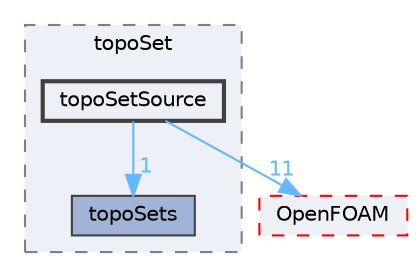 digraph "src/meshTools/topoSet/topoSetSource"
{
 // LATEX_PDF_SIZE
  bgcolor="transparent";
  edge [fontname=Helvetica,fontsize=10,labelfontname=Helvetica,labelfontsize=10];
  node [fontname=Helvetica,fontsize=10,shape=box,height=0.2,width=0.4];
  compound=true
  subgraph clusterdir_53c6f1430167a4cd316d5caa179db9dd {
    graph [ bgcolor="#edf0f7", pencolor="grey50", label="topoSet", fontname=Helvetica,fontsize=10 style="filled,dashed", URL="dir_53c6f1430167a4cd316d5caa179db9dd.html",tooltip=""]
  dir_cf85cbbd7fd849cf972e2760b9b27a5d [label="topoSets", fillcolor="#a2b4d6", color="grey25", style="filled", URL="dir_cf85cbbd7fd849cf972e2760b9b27a5d.html",tooltip=""];
  dir_4b6fbbc959fea3024271902bf3ac20e3 [label="topoSetSource", fillcolor="#edf0f7", color="grey25", style="filled,bold", URL="dir_4b6fbbc959fea3024271902bf3ac20e3.html",tooltip=""];
  }
  dir_c5473ff19b20e6ec4dfe5c310b3778a8 [label="OpenFOAM", fillcolor="#edf0f7", color="red", style="filled,dashed", URL="dir_c5473ff19b20e6ec4dfe5c310b3778a8.html",tooltip=""];
  dir_4b6fbbc959fea3024271902bf3ac20e3->dir_c5473ff19b20e6ec4dfe5c310b3778a8 [headlabel="11", labeldistance=1.5 headhref="dir_004082_002695.html" href="dir_004082_002695.html" color="steelblue1" fontcolor="steelblue1"];
  dir_4b6fbbc959fea3024271902bf3ac20e3->dir_cf85cbbd7fd849cf972e2760b9b27a5d [headlabel="1", labeldistance=1.5 headhref="dir_004082_004081.html" href="dir_004082_004081.html" color="steelblue1" fontcolor="steelblue1"];
}
